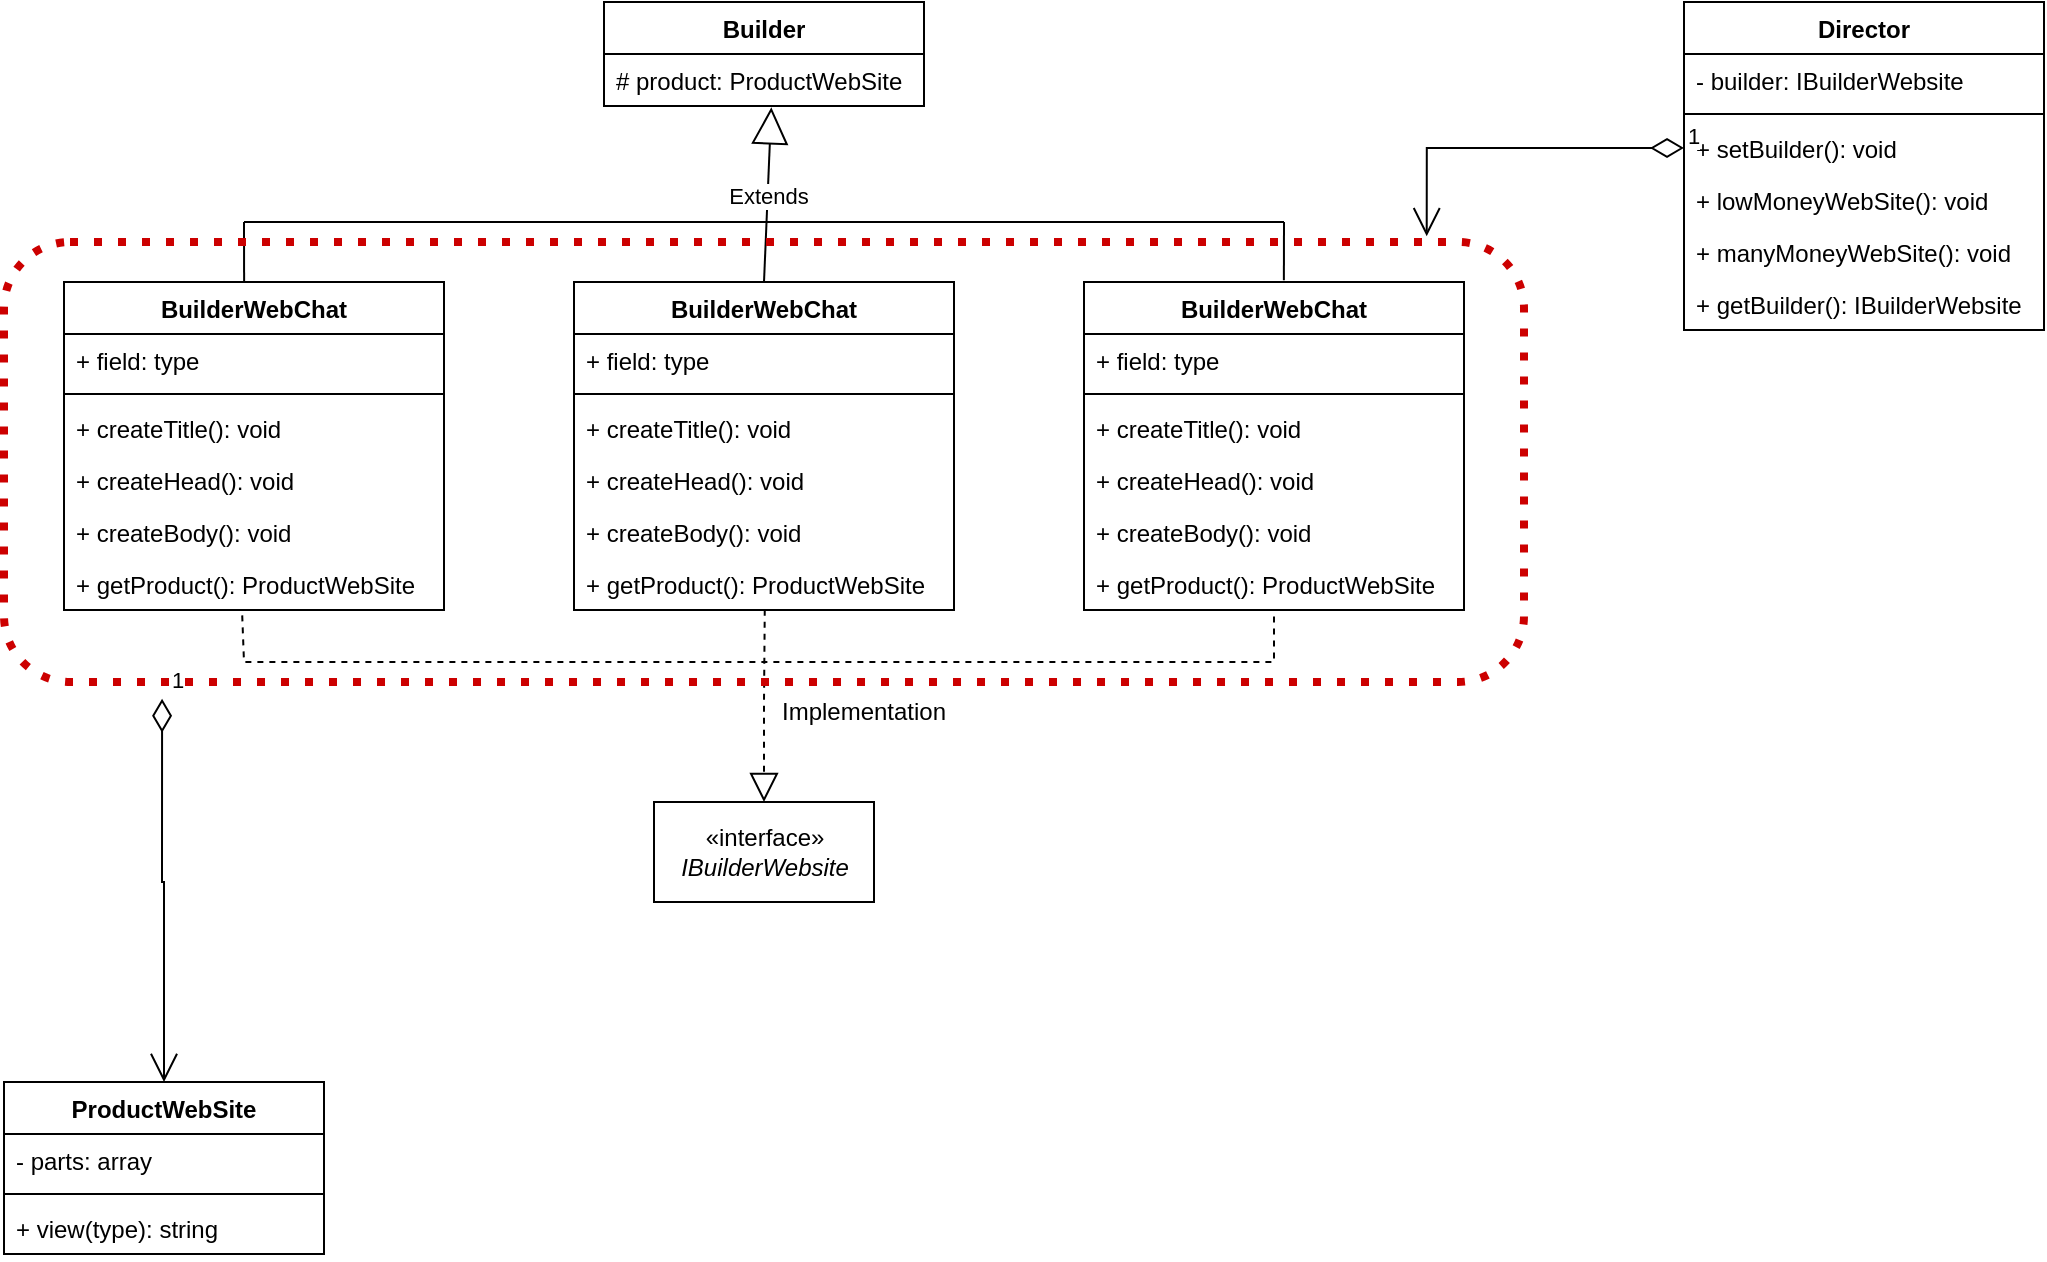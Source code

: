 <mxfile version="15.5.8" type="github">
  <diagram id="C5RBs43oDa-KdzZeNtuy" name="Page-1">
    <mxGraphModel dx="1108" dy="939" grid="1" gridSize="10" guides="1" tooltips="1" connect="1" arrows="1" fold="1" page="1" pageScale="1" pageWidth="1169" pageHeight="827" math="0" shadow="0">
      <root>
        <mxCell id="WIyWlLk6GJQsqaUBKTNV-0" />
        <mxCell id="WIyWlLk6GJQsqaUBKTNV-1" parent="WIyWlLk6GJQsqaUBKTNV-0" />
        <mxCell id="0" value="Builder" style="swimlane;fontStyle=1;childLayout=stackLayout;horizontal=1;startSize=26;fillColor=none;horizontalStack=0;resizeParent=1;resizeParentMax=0;resizeLast=0;collapsible=1;marginBottom=0;" parent="WIyWlLk6GJQsqaUBKTNV-1" vertex="1">
          <mxGeometry x="410" y="120" width="160" height="52" as="geometry" />
        </mxCell>
        <mxCell id="1" value="# product: ProductWebSite" style="text;strokeColor=none;fillColor=none;align=left;verticalAlign=top;spacingLeft=4;spacingRight=4;overflow=hidden;rotatable=0;points=[[0,0.5],[1,0.5]];portConstraint=eastwest;" parent="0" vertex="1">
          <mxGeometry y="26" width="160" height="26" as="geometry" />
        </mxCell>
        <mxCell id="2" value="Director" style="swimlane;fontStyle=1;align=center;verticalAlign=top;childLayout=stackLayout;horizontal=1;startSize=26;horizontalStack=0;resizeParent=1;resizeParentMax=0;resizeLast=0;collapsible=1;marginBottom=0;" parent="WIyWlLk6GJQsqaUBKTNV-1" vertex="1">
          <mxGeometry x="950" y="120" width="180" height="164" as="geometry" />
        </mxCell>
        <mxCell id="3" value="- builder: IBuilderWebsite" style="text;strokeColor=none;fillColor=none;align=left;verticalAlign=top;spacingLeft=4;spacingRight=4;overflow=hidden;rotatable=0;points=[[0,0.5],[1,0.5]];portConstraint=eastwest;" parent="2" vertex="1">
          <mxGeometry y="26" width="180" height="26" as="geometry" />
        </mxCell>
        <mxCell id="4" value="" style="line;strokeWidth=1;fillColor=none;align=left;verticalAlign=middle;spacingTop=-1;spacingLeft=3;spacingRight=3;rotatable=0;labelPosition=right;points=[];portConstraint=eastwest;" parent="2" vertex="1">
          <mxGeometry y="52" width="180" height="8" as="geometry" />
        </mxCell>
        <mxCell id="5" value="+ setBuilder(): void" style="text;strokeColor=none;fillColor=none;align=left;verticalAlign=top;spacingLeft=4;spacingRight=4;overflow=hidden;rotatable=0;points=[[0,0.5],[1,0.5]];portConstraint=eastwest;" parent="2" vertex="1">
          <mxGeometry y="60" width="180" height="26" as="geometry" />
        </mxCell>
        <mxCell id="TvMHSk0jXzl4cdQW3U5p-41" value="+ lowMoneyWebSite(): void" style="text;strokeColor=none;fillColor=none;align=left;verticalAlign=top;spacingLeft=4;spacingRight=4;overflow=hidden;rotatable=0;points=[[0,0.5],[1,0.5]];portConstraint=eastwest;dashed=1;dashPattern=1 2;" vertex="1" parent="2">
          <mxGeometry y="86" width="180" height="26" as="geometry" />
        </mxCell>
        <mxCell id="TvMHSk0jXzl4cdQW3U5p-42" value="+ manyMoneyWebSite(): void" style="text;strokeColor=none;fillColor=none;align=left;verticalAlign=top;spacingLeft=4;spacingRight=4;overflow=hidden;rotatable=0;points=[[0,0.5],[1,0.5]];portConstraint=eastwest;dashed=1;dashPattern=1 2;" vertex="1" parent="2">
          <mxGeometry y="112" width="180" height="26" as="geometry" />
        </mxCell>
        <mxCell id="TvMHSk0jXzl4cdQW3U5p-43" value="+ getBuilder(): IBuilderWebsite" style="text;strokeColor=none;fillColor=none;align=left;verticalAlign=top;spacingLeft=4;spacingRight=4;overflow=hidden;rotatable=0;points=[[0,0.5],[1,0.5]];portConstraint=eastwest;dashed=1;dashPattern=1 2;" vertex="1" parent="2">
          <mxGeometry y="138" width="180" height="26" as="geometry" />
        </mxCell>
        <mxCell id="6" value="BuilderWebChat" style="swimlane;fontStyle=1;align=center;verticalAlign=top;childLayout=stackLayout;horizontal=1;startSize=26;horizontalStack=0;resizeParent=1;resizeParentMax=0;resizeLast=0;collapsible=1;marginBottom=0;" parent="WIyWlLk6GJQsqaUBKTNV-1" vertex="1">
          <mxGeometry x="140" y="260" width="190" height="164" as="geometry" />
        </mxCell>
        <mxCell id="7" value="+ field: type" style="text;strokeColor=none;fillColor=none;align=left;verticalAlign=top;spacingLeft=4;spacingRight=4;overflow=hidden;rotatable=0;points=[[0,0.5],[1,0.5]];portConstraint=eastwest;" parent="6" vertex="1">
          <mxGeometry y="26" width="190" height="26" as="geometry" />
        </mxCell>
        <mxCell id="8" value="" style="line;strokeWidth=1;fillColor=none;align=left;verticalAlign=middle;spacingTop=-1;spacingLeft=3;spacingRight=3;rotatable=0;labelPosition=right;points=[];portConstraint=eastwest;" parent="6" vertex="1">
          <mxGeometry y="52" width="190" height="8" as="geometry" />
        </mxCell>
        <mxCell id="9" value="+ createTitle(): void" style="text;strokeColor=none;fillColor=none;align=left;verticalAlign=top;spacingLeft=4;spacingRight=4;overflow=hidden;rotatable=0;points=[[0,0.5],[1,0.5]];portConstraint=eastwest;" parent="6" vertex="1">
          <mxGeometry y="60" width="190" height="26" as="geometry" />
        </mxCell>
        <mxCell id="TvMHSk0jXzl4cdQW3U5p-14" value="+ createHead(): void" style="text;strokeColor=none;fillColor=none;align=left;verticalAlign=top;spacingLeft=4;spacingRight=4;overflow=hidden;rotatable=0;points=[[0,0.5],[1,0.5]];portConstraint=eastwest;" vertex="1" parent="6">
          <mxGeometry y="86" width="190" height="26" as="geometry" />
        </mxCell>
        <mxCell id="TvMHSk0jXzl4cdQW3U5p-15" value="+ createBody(): void" style="text;strokeColor=none;fillColor=none;align=left;verticalAlign=top;spacingLeft=4;spacingRight=4;overflow=hidden;rotatable=0;points=[[0,0.5],[1,0.5]];portConstraint=eastwest;" vertex="1" parent="6">
          <mxGeometry y="112" width="190" height="26" as="geometry" />
        </mxCell>
        <mxCell id="TvMHSk0jXzl4cdQW3U5p-16" value="+ getProduct(): ProductWebSite" style="text;strokeColor=none;fillColor=none;align=left;verticalAlign=top;spacingLeft=4;spacingRight=4;overflow=hidden;rotatable=0;points=[[0,0.5],[1,0.5]];portConstraint=eastwest;" vertex="1" parent="6">
          <mxGeometry y="138" width="190" height="26" as="geometry" />
        </mxCell>
        <mxCell id="10" value="«interface»&lt;br&gt;&lt;i&gt;IBuilderWebsite&lt;/i&gt;" style="html=1;" parent="WIyWlLk6GJQsqaUBKTNV-1" vertex="1">
          <mxGeometry x="435" y="520" width="110" height="50" as="geometry" />
        </mxCell>
        <mxCell id="TvMHSk0jXzl4cdQW3U5p-10" value="ProductWebSite" style="swimlane;fontStyle=1;align=center;verticalAlign=top;childLayout=stackLayout;horizontal=1;startSize=26;horizontalStack=0;resizeParent=1;resizeParentMax=0;resizeLast=0;collapsible=1;marginBottom=0;" vertex="1" parent="WIyWlLk6GJQsqaUBKTNV-1">
          <mxGeometry x="110" y="660" width="160" height="86" as="geometry" />
        </mxCell>
        <mxCell id="TvMHSk0jXzl4cdQW3U5p-11" value="- parts: array" style="text;strokeColor=none;fillColor=none;align=left;verticalAlign=top;spacingLeft=4;spacingRight=4;overflow=hidden;rotatable=0;points=[[0,0.5],[1,0.5]];portConstraint=eastwest;" vertex="1" parent="TvMHSk0jXzl4cdQW3U5p-10">
          <mxGeometry y="26" width="160" height="26" as="geometry" />
        </mxCell>
        <mxCell id="TvMHSk0jXzl4cdQW3U5p-12" value="" style="line;strokeWidth=1;fillColor=none;align=left;verticalAlign=middle;spacingTop=-1;spacingLeft=3;spacingRight=3;rotatable=0;labelPosition=right;points=[];portConstraint=eastwest;" vertex="1" parent="TvMHSk0jXzl4cdQW3U5p-10">
          <mxGeometry y="52" width="160" height="8" as="geometry" />
        </mxCell>
        <mxCell id="TvMHSk0jXzl4cdQW3U5p-13" value="+ view(type): string" style="text;strokeColor=none;fillColor=none;align=left;verticalAlign=top;spacingLeft=4;spacingRight=4;overflow=hidden;rotatable=0;points=[[0,0.5],[1,0.5]];portConstraint=eastwest;" vertex="1" parent="TvMHSk0jXzl4cdQW3U5p-10">
          <mxGeometry y="60" width="160" height="26" as="geometry" />
        </mxCell>
        <mxCell id="TvMHSk0jXzl4cdQW3U5p-17" value="BuilderWebChat" style="swimlane;fontStyle=1;align=center;verticalAlign=top;childLayout=stackLayout;horizontal=1;startSize=26;horizontalStack=0;resizeParent=1;resizeParentMax=0;resizeLast=0;collapsible=1;marginBottom=0;" vertex="1" parent="WIyWlLk6GJQsqaUBKTNV-1">
          <mxGeometry x="395" y="260" width="190" height="164" as="geometry" />
        </mxCell>
        <mxCell id="TvMHSk0jXzl4cdQW3U5p-18" value="+ field: type" style="text;strokeColor=none;fillColor=none;align=left;verticalAlign=top;spacingLeft=4;spacingRight=4;overflow=hidden;rotatable=0;points=[[0,0.5],[1,0.5]];portConstraint=eastwest;" vertex="1" parent="TvMHSk0jXzl4cdQW3U5p-17">
          <mxGeometry y="26" width="190" height="26" as="geometry" />
        </mxCell>
        <mxCell id="TvMHSk0jXzl4cdQW3U5p-19" value="" style="line;strokeWidth=1;fillColor=none;align=left;verticalAlign=middle;spacingTop=-1;spacingLeft=3;spacingRight=3;rotatable=0;labelPosition=right;points=[];portConstraint=eastwest;" vertex="1" parent="TvMHSk0jXzl4cdQW3U5p-17">
          <mxGeometry y="52" width="190" height="8" as="geometry" />
        </mxCell>
        <mxCell id="TvMHSk0jXzl4cdQW3U5p-20" value="+ createTitle(): void" style="text;strokeColor=none;fillColor=none;align=left;verticalAlign=top;spacingLeft=4;spacingRight=4;overflow=hidden;rotatable=0;points=[[0,0.5],[1,0.5]];portConstraint=eastwest;" vertex="1" parent="TvMHSk0jXzl4cdQW3U5p-17">
          <mxGeometry y="60" width="190" height="26" as="geometry" />
        </mxCell>
        <mxCell id="TvMHSk0jXzl4cdQW3U5p-21" value="+ createHead(): void" style="text;strokeColor=none;fillColor=none;align=left;verticalAlign=top;spacingLeft=4;spacingRight=4;overflow=hidden;rotatable=0;points=[[0,0.5],[1,0.5]];portConstraint=eastwest;" vertex="1" parent="TvMHSk0jXzl4cdQW3U5p-17">
          <mxGeometry y="86" width="190" height="26" as="geometry" />
        </mxCell>
        <mxCell id="TvMHSk0jXzl4cdQW3U5p-22" value="+ createBody(): void" style="text;strokeColor=none;fillColor=none;align=left;verticalAlign=top;spacingLeft=4;spacingRight=4;overflow=hidden;rotatable=0;points=[[0,0.5],[1,0.5]];portConstraint=eastwest;" vertex="1" parent="TvMHSk0jXzl4cdQW3U5p-17">
          <mxGeometry y="112" width="190" height="26" as="geometry" />
        </mxCell>
        <mxCell id="TvMHSk0jXzl4cdQW3U5p-23" value="+ getProduct(): ProductWebSite" style="text;strokeColor=none;fillColor=none;align=left;verticalAlign=top;spacingLeft=4;spacingRight=4;overflow=hidden;rotatable=0;points=[[0,0.5],[1,0.5]];portConstraint=eastwest;" vertex="1" parent="TvMHSk0jXzl4cdQW3U5p-17">
          <mxGeometry y="138" width="190" height="26" as="geometry" />
        </mxCell>
        <mxCell id="TvMHSk0jXzl4cdQW3U5p-24" value="BuilderWebChat" style="swimlane;fontStyle=1;align=center;verticalAlign=top;childLayout=stackLayout;horizontal=1;startSize=26;horizontalStack=0;resizeParent=1;resizeParentMax=0;resizeLast=0;collapsible=1;marginBottom=0;" vertex="1" parent="WIyWlLk6GJQsqaUBKTNV-1">
          <mxGeometry x="650" y="260" width="190" height="164" as="geometry" />
        </mxCell>
        <mxCell id="TvMHSk0jXzl4cdQW3U5p-25" value="+ field: type" style="text;strokeColor=none;fillColor=none;align=left;verticalAlign=top;spacingLeft=4;spacingRight=4;overflow=hidden;rotatable=0;points=[[0,0.5],[1,0.5]];portConstraint=eastwest;" vertex="1" parent="TvMHSk0jXzl4cdQW3U5p-24">
          <mxGeometry y="26" width="190" height="26" as="geometry" />
        </mxCell>
        <mxCell id="TvMHSk0jXzl4cdQW3U5p-26" value="" style="line;strokeWidth=1;fillColor=none;align=left;verticalAlign=middle;spacingTop=-1;spacingLeft=3;spacingRight=3;rotatable=0;labelPosition=right;points=[];portConstraint=eastwest;" vertex="1" parent="TvMHSk0jXzl4cdQW3U5p-24">
          <mxGeometry y="52" width="190" height="8" as="geometry" />
        </mxCell>
        <mxCell id="TvMHSk0jXzl4cdQW3U5p-27" value="+ createTitle(): void" style="text;strokeColor=none;fillColor=none;align=left;verticalAlign=top;spacingLeft=4;spacingRight=4;overflow=hidden;rotatable=0;points=[[0,0.5],[1,0.5]];portConstraint=eastwest;" vertex="1" parent="TvMHSk0jXzl4cdQW3U5p-24">
          <mxGeometry y="60" width="190" height="26" as="geometry" />
        </mxCell>
        <mxCell id="TvMHSk0jXzl4cdQW3U5p-28" value="+ createHead(): void" style="text;strokeColor=none;fillColor=none;align=left;verticalAlign=top;spacingLeft=4;spacingRight=4;overflow=hidden;rotatable=0;points=[[0,0.5],[1,0.5]];portConstraint=eastwest;" vertex="1" parent="TvMHSk0jXzl4cdQW3U5p-24">
          <mxGeometry y="86" width="190" height="26" as="geometry" />
        </mxCell>
        <mxCell id="TvMHSk0jXzl4cdQW3U5p-29" value="+ createBody(): void" style="text;strokeColor=none;fillColor=none;align=left;verticalAlign=top;spacingLeft=4;spacingRight=4;overflow=hidden;rotatable=0;points=[[0,0.5],[1,0.5]];portConstraint=eastwest;" vertex="1" parent="TvMHSk0jXzl4cdQW3U5p-24">
          <mxGeometry y="112" width="190" height="26" as="geometry" />
        </mxCell>
        <mxCell id="TvMHSk0jXzl4cdQW3U5p-30" value="+ getProduct(): ProductWebSite" style="text;strokeColor=none;fillColor=none;align=left;verticalAlign=top;spacingLeft=4;spacingRight=4;overflow=hidden;rotatable=0;points=[[0,0.5],[1,0.5]];portConstraint=eastwest;" vertex="1" parent="TvMHSk0jXzl4cdQW3U5p-24">
          <mxGeometry y="138" width="190" height="26" as="geometry" />
        </mxCell>
        <mxCell id="TvMHSk0jXzl4cdQW3U5p-32" value="Extends" style="endArrow=block;endSize=16;endFill=0;html=1;rounded=0;exitX=0.5;exitY=0;exitDx=0;exitDy=0;entryX=0.523;entryY=1.026;entryDx=0;entryDy=0;entryPerimeter=0;" edge="1" parent="WIyWlLk6GJQsqaUBKTNV-1" source="TvMHSk0jXzl4cdQW3U5p-17" target="1">
          <mxGeometry width="160" relative="1" as="geometry">
            <mxPoint x="450" y="230" as="sourcePoint" />
            <mxPoint x="490" y="200" as="targetPoint" />
          </mxGeometry>
        </mxCell>
        <mxCell id="TvMHSk0jXzl4cdQW3U5p-33" value="" style="endArrow=none;html=1;rounded=0;exitX=0.474;exitY=-0.001;exitDx=0;exitDy=0;exitPerimeter=0;" edge="1" parent="WIyWlLk6GJQsqaUBKTNV-1" source="6">
          <mxGeometry width="50" height="50" relative="1" as="geometry">
            <mxPoint x="220" y="240" as="sourcePoint" />
            <mxPoint x="230" y="230" as="targetPoint" />
          </mxGeometry>
        </mxCell>
        <mxCell id="TvMHSk0jXzl4cdQW3U5p-34" value="" style="endArrow=none;html=1;rounded=0;exitX=0.526;exitY=-0.005;exitDx=0;exitDy=0;exitPerimeter=0;" edge="1" parent="WIyWlLk6GJQsqaUBKTNV-1" source="TvMHSk0jXzl4cdQW3U5p-24">
          <mxGeometry width="50" height="50" relative="1" as="geometry">
            <mxPoint x="360" y="230" as="sourcePoint" />
            <mxPoint x="750" y="230" as="targetPoint" />
          </mxGeometry>
        </mxCell>
        <mxCell id="TvMHSk0jXzl4cdQW3U5p-35" value="" style="endArrow=none;html=1;rounded=0;" edge="1" parent="WIyWlLk6GJQsqaUBKTNV-1">
          <mxGeometry width="50" height="50" relative="1" as="geometry">
            <mxPoint x="230" y="230" as="sourcePoint" />
            <mxPoint x="750" y="230" as="targetPoint" />
          </mxGeometry>
        </mxCell>
        <mxCell id="TvMHSk0jXzl4cdQW3U5p-36" value="" style="endArrow=block;dashed=1;endFill=0;endSize=12;html=1;rounded=0;entryX=0.5;entryY=0;entryDx=0;entryDy=0;exitX=0.502;exitY=0.995;exitDx=0;exitDy=0;exitPerimeter=0;" edge="1" parent="WIyWlLk6GJQsqaUBKTNV-1" source="TvMHSk0jXzl4cdQW3U5p-23" target="10">
          <mxGeometry width="160" relative="1" as="geometry">
            <mxPoint x="480" y="410" as="sourcePoint" />
            <mxPoint x="640" y="410" as="targetPoint" />
            <Array as="points">
              <mxPoint x="490" y="470" />
            </Array>
          </mxGeometry>
        </mxCell>
        <mxCell id="TvMHSk0jXzl4cdQW3U5p-37" value="" style="endArrow=none;dashed=1;html=1;rounded=0;exitX=0.469;exitY=1.104;exitDx=0;exitDy=0;exitPerimeter=0;entryX=0.5;entryY=1;entryDx=0;entryDy=0;" edge="1" parent="WIyWlLk6GJQsqaUBKTNV-1" source="TvMHSk0jXzl4cdQW3U5p-16" target="TvMHSk0jXzl4cdQW3U5p-24">
          <mxGeometry width="50" height="50" relative="1" as="geometry">
            <mxPoint x="230" y="450" as="sourcePoint" />
            <mxPoint x="750" y="450" as="targetPoint" />
            <Array as="points">
              <mxPoint x="230" y="450" />
              <mxPoint x="745" y="450" />
            </Array>
          </mxGeometry>
        </mxCell>
        <mxCell id="TvMHSk0jXzl4cdQW3U5p-38" value="Implementation" style="text;html=1;strokeColor=none;fillColor=none;align=center;verticalAlign=middle;whiteSpace=wrap;rounded=0;" vertex="1" parent="WIyWlLk6GJQsqaUBKTNV-1">
          <mxGeometry x="510" y="460" width="60" height="30" as="geometry" />
        </mxCell>
        <mxCell id="TvMHSk0jXzl4cdQW3U5p-39" value="1" style="endArrow=open;html=1;endSize=12;startArrow=diamondThin;startSize=14;startFill=0;edgeStyle=orthogonalEdgeStyle;align=left;verticalAlign=bottom;rounded=0;exitX=0.104;exitY=1.038;exitDx=0;exitDy=0;exitPerimeter=0;entryX=0.5;entryY=0;entryDx=0;entryDy=0;" edge="1" parent="WIyWlLk6GJQsqaUBKTNV-1" source="TvMHSk0jXzl4cdQW3U5p-40" target="TvMHSk0jXzl4cdQW3U5p-10">
          <mxGeometry x="-1" y="3" relative="1" as="geometry">
            <mxPoint x="210" y="570" as="sourcePoint" />
            <mxPoint x="370" y="570" as="targetPoint" />
          </mxGeometry>
        </mxCell>
        <mxCell id="TvMHSk0jXzl4cdQW3U5p-40" value="" style="rounded=1;whiteSpace=wrap;html=1;fillColor=none;dashed=1;dashPattern=1 2;strokeWidth=4;strokeColor=#CC0000;" vertex="1" parent="WIyWlLk6GJQsqaUBKTNV-1">
          <mxGeometry x="110" y="240" width="760" height="220" as="geometry" />
        </mxCell>
        <mxCell id="TvMHSk0jXzl4cdQW3U5p-45" value="1" style="endArrow=open;html=1;endSize=12;startArrow=diamondThin;startSize=14;startFill=0;edgeStyle=orthogonalEdgeStyle;align=left;verticalAlign=bottom;rounded=0;exitX=0;exitY=0.5;exitDx=0;exitDy=0;entryX=0.936;entryY=-0.013;entryDx=0;entryDy=0;entryPerimeter=0;" edge="1" parent="WIyWlLk6GJQsqaUBKTNV-1" source="5" target="TvMHSk0jXzl4cdQW3U5p-40">
          <mxGeometry x="-1" y="3" relative="1" as="geometry">
            <mxPoint x="930" y="354.41" as="sourcePoint" />
            <mxPoint x="1090" y="354.41" as="targetPoint" />
          </mxGeometry>
        </mxCell>
      </root>
    </mxGraphModel>
  </diagram>
</mxfile>
